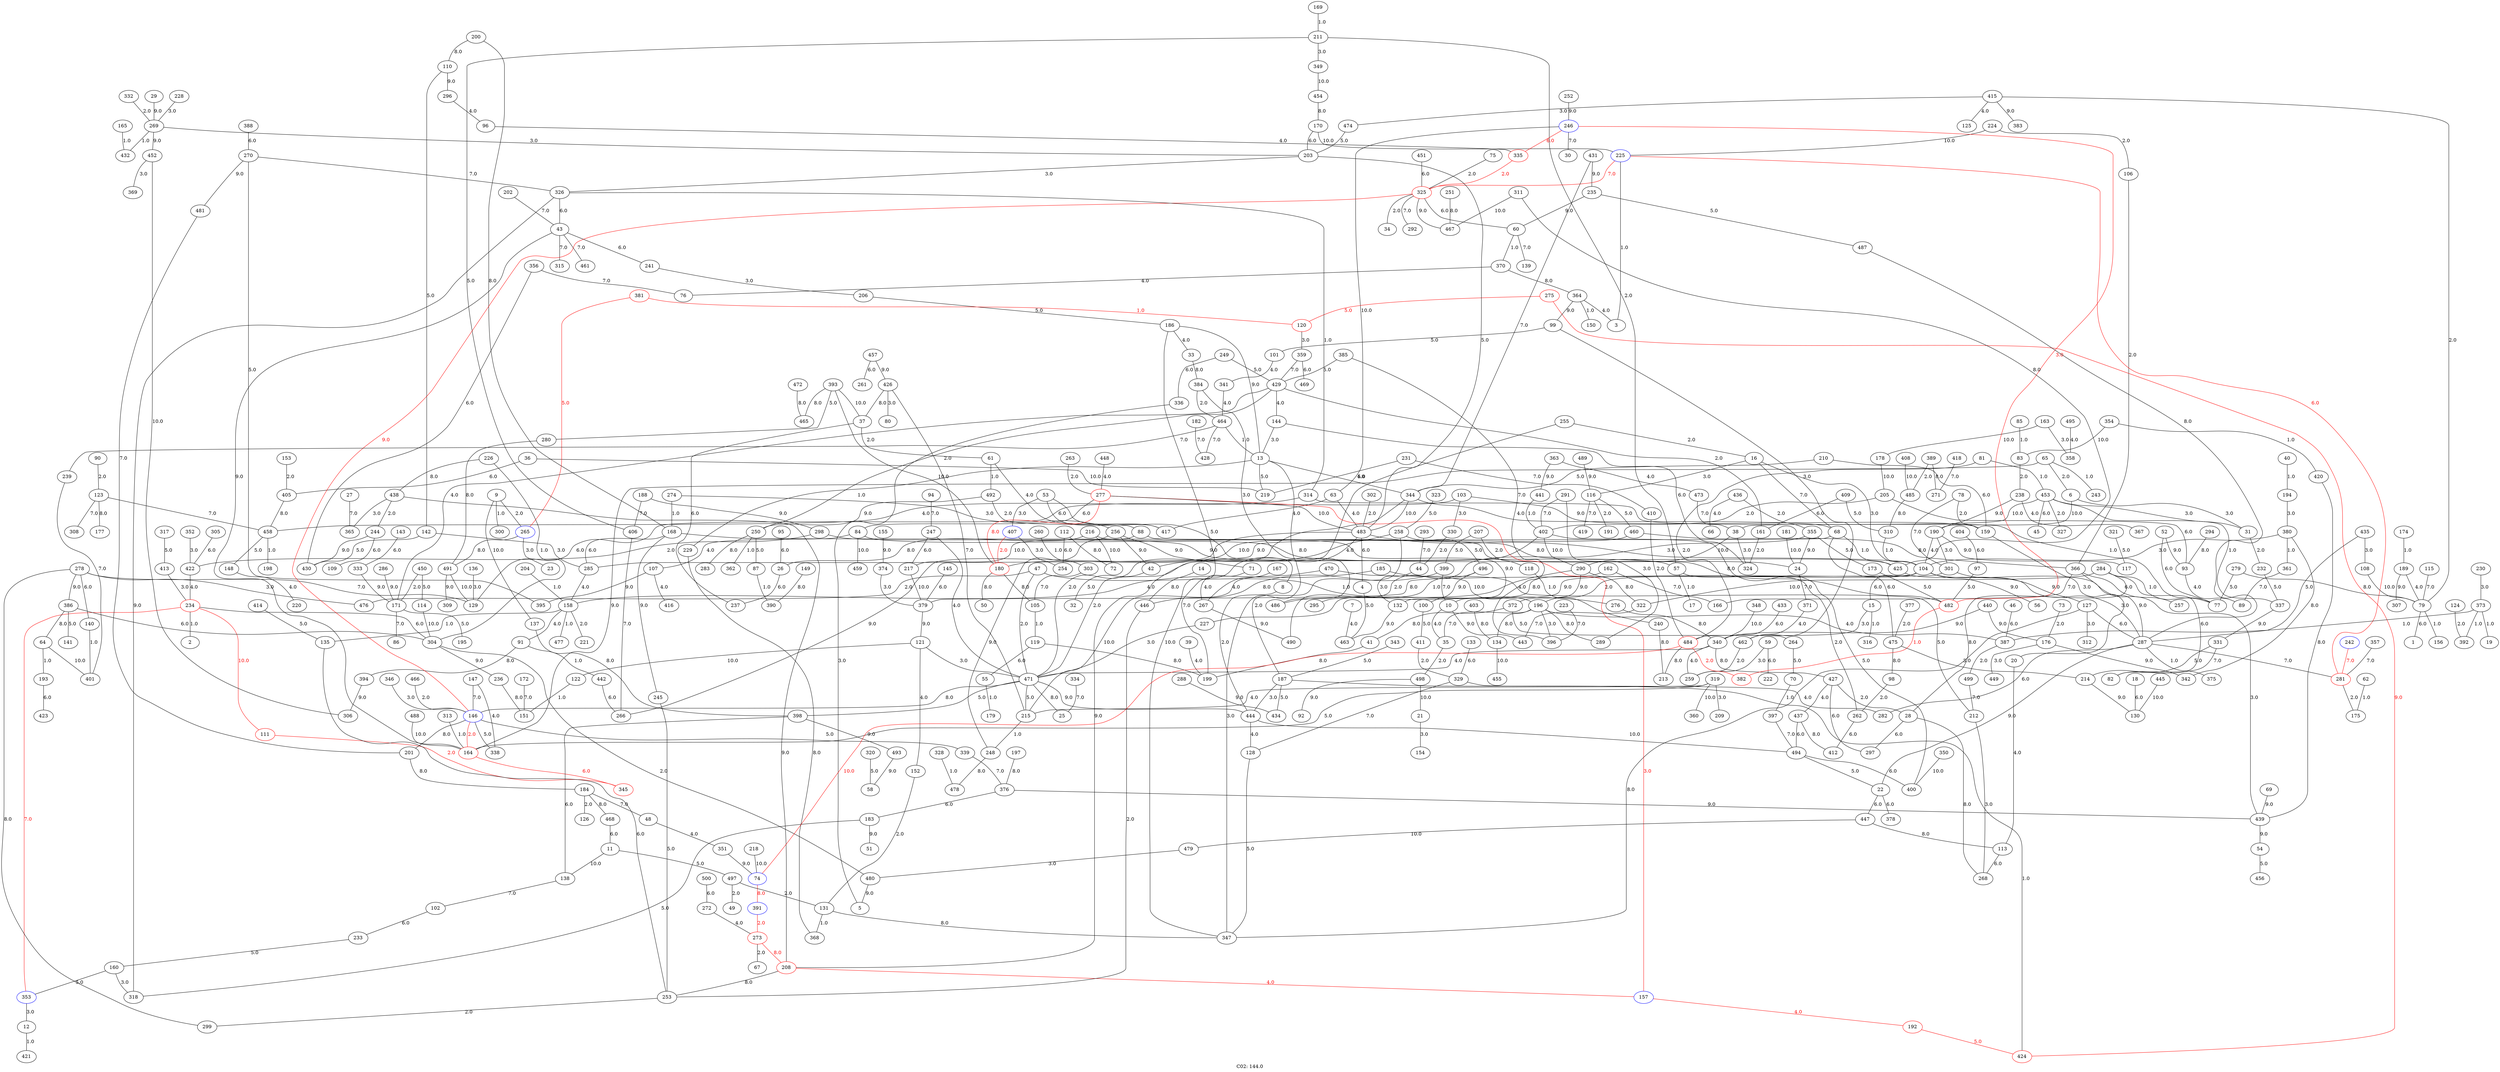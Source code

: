 strict graph G {
  label="C02: 144.0";
  1 [ ];
  2 [ ];
  3 [ ];
  4 [ ];
  5 [ ];
  6 [ ];
  7 [ ];
  8 [ ];
  9 [ ];
  10 [ ];
  11 [ ];
  12 [ ];
  13 [ ];
  14 [ ];
  15 [ ];
  16 [ ];
  17 [ ];
  18 [ ];
  19 [ ];
  20 [ ];
  21 [ ];
  22 [ ];
  23 [ ];
  24 [ ];
  25 [ ];
  26 [ ];
  27 [ ];
  28 [ ];
  29 [ ];
  30 [ ];
  31 [ ];
  32 [ ];
  33 [ ];
  34 [ ];
  35 [ ];
  36 [ ];
  37 [ ];
  38 [ ];
  39 [ ];
  40 [ ];
  41 [ ];
  42 [ ];
  43 [ ];
  44 [ ];
  45 [ ];
  46 [ ];
  47 [ ];
  48 [ ];
  49 [ ];
  50 [ ];
  51 [ ];
  52 [ ];
  53 [ ];
  54 [ ];
  55 [ ];
  56 [ ];
  57 [ ];
  58 [ ];
  59 [ ];
  60 [ ];
  61 [ ];
  62 [ ];
  63 [ ];
  64 [ ];
  65 [ ];
  66 [ ];
  67 [ ];
  68 [ ];
  69 [ ];
  70 [ ];
  71 [ ];
  72 [ ];
  73 [ ];
  74 [ color="blue" ];
  75 [ ];
  76 [ ];
  77 [ ];
  78 [ ];
  79 [ ];
  80 [ ];
  81 [ ];
  82 [ ];
  83 [ ];
  84 [ ];
  85 [ ];
  86 [ ];
  87 [ ];
  88 [ ];
  89 [ ];
  90 [ ];
  91 [ ];
  92 [ ];
  93 [ ];
  94 [ ];
  95 [ ];
  96 [ ];
  97 [ ];
  98 [ ];
  99 [ ];
  100 [ ];
  101 [ ];
  102 [ ];
  103 [ ];
  104 [ ];
  105 [ ];
  106 [ ];
  107 [ ];
  108 [ ];
  109 [ ];
  110 [ ];
  111 [ color="red" ];
  112 [ ];
  113 [ ];
  114 [ ];
  115 [ ];
  116 [ ];
  117 [ ];
  118 [ ];
  119 [ ];
  120 [ color="red" ];
  121 [ ];
  122 [ ];
  123 [ ];
  124 [ ];
  125 [ ];
  126 [ ];
  127 [ ];
  128 [ ];
  129 [ ];
  130 [ ];
  131 [ ];
  132 [ ];
  133 [ ];
  134 [ ];
  135 [ ];
  136 [ ];
  137 [ ];
  138 [ ];
  139 [ ];
  140 [ ];
  141 [ ];
  142 [ ];
  143 [ ];
  144 [ ];
  145 [ ];
  146 [ color="blue" ];
  147 [ ];
  148 [ ];
  149 [ ];
  150 [ ];
  151 [ ];
  152 [ ];
  153 [ ];
  154 [ ];
  155 [ ];
  156 [ ];
  157 [ color="blue" ];
  158 [ ];
  159 [ ];
  160 [ ];
  161 [ ];
  162 [ ];
  163 [ ];
  164 [ color="red" ];
  165 [ ];
  166 [ ];
  167 [ ];
  168 [ ];
  169 [ ];
  170 [ ];
  171 [ ];
  172 [ ];
  173 [ ];
  174 [ ];
  175 [ ];
  176 [ ];
  177 [ ];
  178 [ ];
  179 [ ];
  180 [ color="red" ];
  181 [ ];
  182 [ ];
  183 [ ];
  184 [ ];
  185 [ ];
  186 [ ];
  187 [ ];
  188 [ ];
  189 [ ];
  190 [ ];
  191 [ ];
  192 [ color="red" ];
  193 [ ];
  194 [ ];
  195 [ ];
  196 [ ];
  197 [ ];
  198 [ ];
  199 [ ];
  200 [ ];
  201 [ ];
  202 [ ];
  203 [ ];
  204 [ ];
  205 [ ];
  206 [ ];
  207 [ ];
  208 [ color="red" ];
  209 [ ];
  210 [ ];
  211 [ ];
  212 [ ];
  213 [ ];
  214 [ ];
  215 [ ];
  216 [ ];
  217 [ ];
  218 [ ];
  219 [ ];
  220 [ ];
  221 [ ];
  222 [ ];
  223 [ ];
  224 [ ];
  225 [ color="blue" ];
  226 [ ];
  227 [ ];
  228 [ ];
  229 [ ];
  230 [ ];
  231 [ ];
  232 [ ];
  233 [ ];
  234 [ color="red" ];
  235 [ ];
  236 [ ];
  237 [ ];
  238 [ ];
  239 [ ];
  240 [ ];
  241 [ ];
  242 [ color="blue" ];
  243 [ ];
  244 [ ];
  245 [ ];
  246 [ color="blue" ];
  247 [ ];
  248 [ ];
  249 [ ];
  250 [ ];
  251 [ ];
  252 [ ];
  253 [ ];
  254 [ ];
  255 [ ];
  256 [ ];
  257 [ ];
  258 [ ];
  259 [ ];
  260 [ ];
  261 [ ];
  262 [ ];
  263 [ ];
  264 [ ];
  265 [ color="blue" ];
  266 [ ];
  267 [ ];
  268 [ ];
  269 [ ];
  270 [ ];
  271 [ ];
  272 [ ];
  273 [ color="red" ];
  274 [ ];
  275 [ color="red" ];
  276 [ ];
  277 [ color="red" ];
  278 [ ];
  279 [ ];
  280 [ ];
  281 [ color="red" ];
  282 [ ];
  283 [ ];
  284 [ ];
  285 [ ];
  286 [ ];
  287 [ ];
  288 [ ];
  289 [ ];
  290 [ ];
  291 [ ];
  292 [ ];
  293 [ ];
  294 [ ];
  295 [ ];
  296 [ ];
  297 [ ];
  298 [ ];
  299 [ ];
  300 [ ];
  301 [ ];
  302 [ ];
  303 [ ];
  304 [ ];
  305 [ ];
  306 [ ];
  307 [ ];
  308 [ ];
  309 [ ];
  310 [ ];
  311 [ ];
  312 [ ];
  313 [ ];
  314 [ ];
  315 [ ];
  316 [ ];
  317 [ ];
  318 [ ];
  319 [ ];
  320 [ ];
  321 [ ];
  322 [ ];
  323 [ ];
  324 [ ];
  325 [ color="red" ];
  326 [ ];
  327 [ ];
  328 [ ];
  329 [ ];
  330 [ ];
  331 [ ];
  332 [ ];
  333 [ ];
  334 [ ];
  335 [ color="red" ];
  336 [ ];
  337 [ ];
  338 [ ];
  339 [ ];
  340 [ ];
  341 [ ];
  342 [ ];
  343 [ ];
  344 [ ];
  345 [ color="red" ];
  346 [ ];
  347 [ ];
  348 [ ];
  349 [ ];
  350 [ ];
  351 [ ];
  352 [ ];
  353 [ color="blue" ];
  354 [ ];
  355 [ ];
  356 [ ];
  357 [ ];
  358 [ ];
  359 [ ];
  360 [ ];
  361 [ ];
  362 [ ];
  363 [ ];
  364 [ ];
  365 [ ];
  366 [ ];
  367 [ ];
  368 [ ];
  369 [ ];
  370 [ ];
  371 [ ];
  372 [ ];
  373 [ ];
  374 [ ];
  375 [ ];
  376 [ ];
  377 [ ];
  378 [ ];
  379 [ ];
  380 [ ];
  381 [ color="red" ];
  382 [ color="red" ];
  383 [ ];
  384 [ ];
  385 [ ];
  386 [ ];
  387 [ ];
  388 [ ];
  389 [ ];
  390 [ ];
  391 [ color="blue" ];
  392 [ ];
  393 [ ];
  394 [ ];
  395 [ ];
  396 [ ];
  397 [ ];
  398 [ ];
  399 [ ];
  400 [ ];
  401 [ ];
  402 [ ];
  403 [ ];
  404 [ ];
  405 [ ];
  406 [ ];
  407 [ color="blue" ];
  408 [ ];
  409 [ ];
  410 [ ];
  411 [ ];
  412 [ ];
  413 [ ];
  414 [ ];
  415 [ ];
  416 [ ];
  417 [ ];
  418 [ ];
  419 [ ];
  420 [ ];
  421 [ ];
  422 [ ];
  423 [ ];
  424 [ color="red" ];
  425 [ ];
  426 [ ];
  427 [ ];
  428 [ ];
  429 [ ];
  430 [ ];
  431 [ ];
  432 [ ];
  433 [ ];
  434 [ ];
  435 [ ];
  436 [ ];
  437 [ ];
  438 [ ];
  439 [ ];
  440 [ ];
  441 [ ];
  442 [ ];
  443 [ ];
  444 [ ];
  445 [ ];
  446 [ ];
  447 [ ];
  448 [ ];
  449 [ ];
  450 [ ];
  451 [ ];
  452 [ ];
  453 [ ];
  454 [ ];
  455 [ ];
  456 [ ];
  457 [ ];
  458 [ ];
  459 [ ];
  460 [ ];
  461 [ ];
  462 [ ];
  463 [ ];
  464 [ ];
  465 [ ];
  466 [ ];
  467 [ ];
  468 [ ];
  469 [ ];
  470 [ ];
  471 [ ];
  472 [ ];
  473 [ ];
  474 [ ];
  475 [ ];
  476 [ ];
  477 [ ];
  478 [ ];
  479 [ ];
  480 [ ];
  481 [ ];
  482 [ color="red" ];
  483 [ ];
  484 [ color="red" ];
  485 [ ];
  486 [ ];
  487 [ ];
  488 [ ];
  489 [ ];
  490 [ ];
  491 [ ];
  492 [ ];
  493 [ ];
  494 [ ];
  495 [ ];
  496 [ ];
  497 [ ];
  498 [ ];
  499 [ ];
  500 [ ];
  340 -- 471 [ label="4.0" ];
  471 -- 344 [ label="2.0" ];
  340 -- 427 [ label="8.0" ];
  344 -- 483 [ label="10.0" ];
  471 -- 398 [ label="5.0" ];
  483 -- 104 [ label="3.0" ];
  13 -- 344 [ label="5.0" ];
  137 -- 398 [ label="8.0" ];
  144 -- 13 [ label="3.0" ];
  277 -- 483 [ label="10.0" ];
  483 -- 203 [ label="5.0" ];
  471 -- 444 [ label="9.0" ];
  104 -- 15 [ label="6.0" ];
  277 -- 84 [ label="6.0" ];
  344 -- 68 [ label="4.0" ];
  269 -- 203 [ label="3.0" ];
  471 -- 146 [ label="8.0" ];
  325 -- 146 [ color="red" fontcolor="red" label="9.0" ];
  483 -- 199 [ label="7.0" ];
  440 -- 340 [ label="9.0" ];
  335 -- 325 [ color="red" fontcolor="red" label="2.0" ];
  340 -- 259 [ label="4.0" ];
  246 -- 335 [ color="red" fontcolor="red" label="6.0" ];
  13 -- 186 [ label="9.0" ];
  203 -- 326 [ label="3.0" ];
  471 -- 25 [ label="8.0" ];
  402 -- 471 [ label="2.0" ];
  277 -- 180 [ color="red" fontcolor="red" label="8.0" ];
  15 -- 484 [ label="3.0" ];
  206 -- 186 [ label="5.0" ];
  440 -- 176 [ label="9.0" ];
  474 -- 203 [ label="5.0" ];
  16 -- 68 [ label="7.0" ];
  144 -- 324 [ label="6.0" ];
  255 -- 16 [ label="2.0" ];
  68 -- 285 [ label="9.0" ];
  68 -- 475 [ label="6.0" ];
  302 -- 483 [ label="2.0" ];
  439 -- 104 [ label="3.0" ];
  483 -- 4 [ label="6.0" ];
  186 -- 33 [ label="4.0" ];
  4 -- 463 [ label="5.0" ];
  255 -- 208 [ label="9.0" ];
  180 -- 105 [ label="8.0" ];
  246 -- 63 [ label="10.0" ];
  38 -- 324 [ label="3.0" ];
  464 -- 13 [ label="1.0" ];
  59 -- 259 [ label="3.0" ];
  402 -- 290 [ label="10.0" ];
  225 -- 325 [ color="red" fontcolor="red" label="7.0" ];
  104 -- 196 [ label="2.0" ];
  438 -- 208 [ label="9.0" ];
  210 -- 344 [ label="5.0" ];
  318 -- 326 [ label="9.0" ];
  285 -- 158 [ label="4.0" ];
  190 -- 104 [ label="4.0" ];
  471 -- 215 [ label="5.0" ];
  427 -- 28 [ label="2.0" ];
  158 -- 221 [ label="2.0" ];
  187 -- 444 [ label="3.0" ];
  196 -- 35 [ label="7.0" ];
  84 -- 24 [ label="8.0" ];
  215 -- 248 [ label="1.0" ];
  158 -- 91 [ label="4.0" ];
  431 -- 344 [ label="7.0" ];
  16 -- 116 [ label="3.0" ];
  132 -- 463 [ label="9.0" ];
  226 -- 438 [ label="8.0" ];
  9 -- 137 [ label="10.0" ];
  256 -- 248 [ label="9.0" ];
  484 -- 382 [ color="red" fontcolor="red" label="2.0" ];
  196 -- 387 [ label="4.0" ];
  187 -- 434 [ label="5.0" ];
  186 -- 347 [ label="10.0" ];
  326 -- 314 [ label="1.0" ];
  314 -- 77 [ label="1.0" ];
  104 -- 379 [ label="8.0" ];
  325 -- 34 [ label="2.0" ];
  247 -- 471 [ label="4.0" ];
  226 -- 304 [ label="1.0" ];
  158 -- 135 [ label="1.0" ];
  238 -- 190 [ label="9.0" ];
  304 -- 480 [ label="2.0" ];
  10 -- 35 [ label="4.0" ];
  429 -- 144 [ label="4.0" ];
  228 -- 269 [ label="3.0" ];
  348 -- 340 [ label="10.0" ];
  475 -- 214 [ label="3.0" ];
  131 -- 347 [ label="8.0" ];
  453 -- 38 [ label="10.0" ];
  426 -- 215 [ label="7.0" ];
  484 -- 213 [ label="8.0" ];
  146 -- 201 [ label="8.0" ];
  35 -- 498 [ label="2.0" ];
  429 -- 250 [ label="2.0" ];
  256 -- 71 [ label="9.0" ];
  71 -- 267 [ label="4.0" ];
  146 -- 164 [ color="red" fontcolor="red" label="2.0" ];
  484 -- 74 [ color="red" fontcolor="red" label="10.0" ];
  290 -- 322 [ label="8.0" ];
  135 -- 253 [ label="6.0" ];
  75 -- 325 [ label="2.0" ];
  81 -- 453 [ label="1.0" ];
  121 -- 471 [ label="3.0" ];
  325 -- 60 [ label="6.0" ];
  426 -- 80 [ label="3.0" ];
  47 -- 471 [ label="2.0" ];
  183 -- 318 [ label="5.0" ];
  204 -- 158 [ label="1.0" ];
  225 -- 281 [ color="red" fontcolor="red" label="6.0" ];
  319 -- 164 [ label="5.0" ];
  210 -- 159 [ label="6.0" ];
  214 -- 130 [ label="9.0" ];
  427 -- 437 [ label="4.0" ];
  303 -- 105 [ label="7.0" ];
  91 -- 442 [ label="1.0" ];
  84 -- 107 [ label="4.0" ];
  359 -- 429 [ label="7.0" ];
  168 -- 285 [ label="6.0" ];
  104 -- 56 [ label="9.0" ];
  249 -- 429 [ label="5.0" ];
  314 -- 458 [ label="4.0" ];
  196 -- 396 [ label="3.0" ];
  65 -- 164 [ label="9.0" ];
  402 -- 400 [ label="5.0" ];
  475 -- 98 [ label="8.0" ];
  431 -- 235 [ label="9.0" ];
  167 -- 267 [ label="4.0" ];
  310 -- 104 [ label="1.0" ];
  438 -- 244 [ label="2.0" ];
  453 -- 45 [ label="6.0" ];
  246 -- 482 [ color="red" fontcolor="red" label="3.0" ];
  159 -- 20 [ label="3.0" ];
  119 -- 199 [ label="8.0" ];
  47 -- 476 [ label="2.0" ];
  234 -- 304 [ label="6.0" ];
  374 -- 379 [ label="3.0" ];
  88 -- 482 [ label="8.0" ];
  24 -- 371 [ label="7.0" ];
  290 -- 372 [ label="9.0" ];
  346 -- 146 [ label="3.0" ];
  160 -- 318 [ label="3.0" ];
  274 -- 168 [ label="1.0" ];
  422 -- 234 [ label="4.0" ];
  325 -- 467 [ label="9.0" ];
  201 -- 184 [ label="8.0" ];
  405 -- 458 [ label="8.0" ];
  341 -- 464 [ label="4.0" ];
  119 -- 55 [ label="6.0" ];
  386 -- 304 [ label="6.0" ];
  426 -- 37 [ label="8.0" ];
  244 -- 430 [ label="9.0" ];
  145 -- 379 [ label="6.0" ];
  181 -- 24 [ label="10.0" ];
  227 -- 471 [ label="3.0" ];
  13 -- 219 [ label="5.0" ];
  253 -- 299 [ label="2.0" ];
  448 -- 277 [ label="4.0" ];
  10 -- 443 [ label="9.0" ];
  464 -- 239 [ label="7.0" ];
  301 -- 132 [ label="9.0" ];
  433 -- 340 [ label="6.0" ];
  28 -- 268 [ label="8.0" ];
  263 -- 277 [ label="2.0" ];
  37 -- 237 [ label="6.0" ];
  393 -- 37 [ label="10.0" ];
  429 -- 161 [ label="2.0" ];
  170 -- 225 [ label="10.0" ];
  26 -- 237 [ label="6.0" ];
  216 -- 26 [ label="8.0" ];
  249 -- 336 [ label="6.0" ];
  252 -- 246 [ label="9.0" ];
  205 -- 402 [ label="2.0" ];
  9 -- 265 [ label="2.0" ];
  121 -- 152 [ label="4.0" ];
  216 -- 72 [ label="10.0" ];
  380 -- 104 [ label="3.0" ];
  190 -- 117 [ label="9.0" ];
  83 -- 238 [ label="2.0" ];
  98 -- 262 [ label="2.0" ];
  269 -- 452 [ label="9.0" ];
  420 -- 439 [ label="8.0" ];
  462 -- 259 [ label="2.0" ];
  265 -- 491 [ label="8.0" ];
  116 -- 419 [ label="7.0" ];
  373 -- 387 [ label="1.0" ];
  267 -- 490 [ label="9.0" ];
  112 -- 72 [ label="8.0" ];
  7 -- 463 [ label="4.0" ];
  270 -- 326 [ label="7.0" ];
  116 -- 191 [ label="2.0" ];
  121 -- 122 [ label="10.0" ];
  244 -- 109 [ label="6.0" ];
  250 -- 362 [ label="1.0" ];
  441 -- 402 [ label="1.0" ];
  205 -- 93 [ label="6.0" ];
  398 -- 138 [ label="6.0" ];
  258 -- 187 [ label="2.0" ];
  319 -- 360 [ label="10.0" ];
  470 -- 215 [ label="10.0" ];
  452 -- 369 [ label="3.0" ];
  200 -- 168 [ label="8.0" ];
  485 -- 310 [ label="8.0" ];
  291 -- 402 [ label="7.0" ];
  146 -- 338 [ label="5.0" ];
  95 -- 26 [ label="6.0" ];
  446 -- 253 [ label="2.0" ];
  246 -- 30 [ label="7.0" ];
  415 -- 474 [ label="3.0" ];
  437 -- 494 [ label="6.0" ];
  131 -- 368 [ label="1.0" ];
  235 -- 487 [ label="5.0" ];
  442 -- 266 [ label="6.0" ];
  415 -- 79 [ label="2.0" ];
  15 -- 316 [ label="1.0" ];
  250 -- 87 [ label="5.0" ];
  142 -- 430 [ label="5.0" ];
  93 -- 89 [ label="4.0" ];
  248 -- 478 [ label="8.0" ];
  101 -- 341 [ label="4.0" ];
  180 -- 50 [ label="8.0" ];
  454 -- 170 [ label="8.0" ];
  457 -- 426 [ label="9.0" ];
  352 -- 422 [ label="3.0" ];
  178 -- 205 [ label="10.0" ];
  94 -- 247 [ label="7.0" ];
  37 -- 61 [ label="2.0" ];
  372 -- 264 [ label="5.0" ];
  260 -- 303 [ label="1.0" ];
  163 -- 178 [ label="10.0" ];
  189 -- 79 [ label="4.0" ];
  376 -- 439 [ label="9.0" ];
  114 -- 304 [ label="10.0" ];
  13 -- 229 [ label="1.0" ];
  409 -- 161 [ label="6.0" ];
  326 -- 43 [ label="6.0" ];
  164 -- 345 [ color="red" fontcolor="red" label="6.0" ];
  234 -- 2 [ label="1.0" ];
  174 -- 189 [ label="1.0" ];
  212 -- 268 [ label="3.0" ];
  280 -- 491 [ label="8.0" ];
  311 -- 467 [ label="10.0" ];
  43 -- 315 [ label="7.0" ];
  44 -- 132 [ label="3.0" ];
  278 -- 476 [ label="3.0" ];
  9 -- 300 [ label="1.0" ];
  162 -- 227 [ label="8.0" ];
  407 -- 180 [ color="red" fontcolor="red" label="2.0" ];
  413 -- 234 [ label="3.0" ];
  317 -- 413 [ label="5.0" ];
  397 -- 494 [ label="7.0" ];
  398 -- 493 [ label="9.0" ];
  196 -- 134 [ label="8.0" ];
  79 -- 1 [ label="6.0" ];
  363 -- 441 [ label="9.0" ];
  65 -- 6 [ label="2.0" ];
  39 -- 199 [ label="4.0" ];
  386 -- 141 [ label="5.0" ];
  224 -- 225 [ label="10.0" ];
  147 -- 338 [ label="4.0" ];
  399 -- 446 [ label="8.0" ];
  218 -- 74 [ label="10.0" ];
  6 -- 31 [ label="3.0" ];
  189 -- 307 [ label="9.0" ];
  63 -- 417 [ label="4.0" ];
  429 -- 171 [ label="4.0" ];
  20 -- 113 [ label="4.0" ];
  87 -- 390 [ label="1.0" ];
  373 -- 392 [ label="1.0" ];
  355 -- 490 [ label="2.0" ];
  457 -- 261 [ label="6.0" ];
  185 -- 158 [ label="4.0" ];
  438 -- 365 [ label="3.0" ];
  487 -- 287 [ label="8.0" ];
  112 -- 254 [ label="6.0" ];
  78 -- 301 [ label="7.0" ];
  451 -- 325 [ label="6.0" ];
  97 -- 482 [ label="5.0" ];
  60 -- 370 [ label="1.0" ];
  251 -- 467 [ label="8.0" ];
  493 -- 58 [ label="9.0" ];
  388 -- 270 [ label="6.0" ];
  138 -- 102 [ label="7.0" ];
  96 -- 335 [ label="4.0" ];
  320 -- 58 [ label="5.0" ];
  163 -- 358 [ label="3.0" ];
  155 -- 374 [ label="9.0" ];
  363 -- 473 [ label="4.0" ];
  184 -- 48 [ label="7.0" ];
  415 -- 125 [ label="4.0" ];
  43 -- 461 [ label="7.0" ];
  406 -- 266 [ label="7.0" ];
  11 -- 138 [ label="10.0" ];
  69 -- 439 [ label="9.0" ];
  208 -- 157 [ color="red" fontcolor="red" label="4.0" ];
  359 -- 469 [ label="6.0" ];
  258 -- 496 [ label="5.0" ];
  200 -- 110 [ label="8.0" ];
  439 -- 54 [ label="9.0" ];
  73 -- 176 [ label="2.0" ];
  54 -- 456 [ label="5.0" ];
  187 -- 424 [ label="1.0" ];
  11 -- 497 [ label="5.0" ];
  168 -- 425 [ label="8.0" ];
  377 -- 475 [ label="2.0" ];
  491 -- 129 [ label="10.0" ];
  288 -- 434 [ label="9.0" ];
  273 -- 208 [ color="red" fontcolor="red" label="8.0" ];
  496 -- 100 [ label="9.0" ];
  366 -- 287 [ label="9.0" ];
  116 -- 460 [ label="5.0" ];
  498 -- 92 [ label="9.0" ];
  466 -- 146 [ label="2.0" ];
  240 -- 213 [ label="8.0" ];
  323 -- 258 [ label="5.0" ];
  293 -- 44 [ label="7.0" ];
  333 -- 171 [ label="9.0" ];
  436 -- 355 [ label="2.0" ];
  495 -- 358 [ label="4.0" ];
  496 -- 295 [ label="1.0" ];
  3 -- 225 [ label="1.0" ];
  242 -- 281 [ color="red" fontcolor="red" label="7.0" ];
  223 -- 396 [ label="7.0" ];
  444 -- 128 [ label="4.0" ];
  304 -- 236 [ label="9.0" ];
  234 -- 111 [ color="red" fontcolor="red" label="10.0" ];
  287 -- 282 [ label="6.0" ];
  321 -- 117 [ label="5.0" ];
  8 -- 444 [ label="2.0" ];
  287 -- 375 [ label="1.0" ];
  408 -- 485 [ label="10.0" ];
  393 -- 465 [ label="8.0" ];
  343 -- 187 [ label="5.0" ];
  386 -- 64 [ label="8.0" ];
  265 -- 23 [ label="3.0" ];
  366 -- 257 [ label="6.0" ];
  284 -- 28 [ label="8.0" ];
  294 -- 93 [ label="8.0" ];
  70 -- 397 [ label="1.0" ];
  143 -- 333 [ label="6.0" ];
  183 -- 51 [ label="9.0" ];
  171 -- 86 [ label="7.0" ];
  269 -- 432 [ label="1.0" ];
  124 -- 392 [ label="2.0" ];
  356 -- 430 [ label="6.0" ];
  330 -- 44 [ label="2.0" ];
  273 -- 67 [ label="2.0" ];
  234 -- 353 [ color="red" fontcolor="red" label="7.0" ];
  356 -- 76 [ label="7.0" ];
  479 -- 480 [ label="3.0" ];
  453 -- 337 [ label="1.0" ];
  165 -- 432 [ label="1.0" ];
  436 -- 66 [ label="4.0" ];
  64 -- 401 [ label="10.0" ];
  350 -- 400 [ label="10.0" ];
  108 -- 79 [ label="10.0" ];
  153 -- 405 [ label="2.0" ];
  445 -- 130 [ label="10.0" ];
  134 -- 455 [ label="10.0" ];
  290 -- 486 [ label="4.0" ];
  85 -- 83 [ label="1.0" ];
  188 -- 406 [ label="7.0" ];
  337 -- 331 [ label="9.0" ];
  287 -- 22 [ label="9.0" ];
  353 -- 12 [ label="3.0" ];
  123 -- 458 [ label="7.0" ];
  22 -- 378 [ label="6.0" ];
  373 -- 19 [ label="1.0" ];
  458 -- 148 [ label="5.0" ];
  258 -- 42 [ label="4.0" ];
  158 -- 477 [ label="1.0" ];
  329 -- 128 [ label="7.0" ];
  196 -- 289 [ label="8.0" ];
  296 -- 96 [ label="4.0" ];
  64 -- 193 [ label="1.0" ];
  146 -- 339 [ label="5.0" ];
  123 -- 308 [ label="7.0" ];
  193 -- 423 [ label="6.0" ];
  123 -- 177 [ label="8.0" ];
  389 -- 485 [ label="2.0" ];
  18 -- 130 [ label="6.0" ];
  236 -- 151 [ label="8.0" ];
  107 -- 416 [ label="4.0" ];
  99 -- 101 [ label="5.0" ];
  42 -- 32 [ label="5.0" ];
  57 -- 262 [ label="2.0" ];
  90 -- 123 [ label="2.0" ];
  91 -- 394 [ label="8.0" ];
  381 -- 265 [ color="red" fontcolor="red" label="5.0" ];
  149 -- 390 [ label="8.0" ];
  27 -- 365 [ label="7.0" ];
  385 -- 429 [ label="5.0" ];
  298 -- 57 [ label="9.0" ];
  262 -- 412 [ label="6.0" ];
  391 -- 273 [ color="red" fontcolor="red" label="2.0" ];
  29 -- 269 [ label="9.0" ];
  336 -- 5 [ label="3.0" ];
  224 -- 106 [ label="2.0" ];
  36 -- 219 [ label="10.0" ];
  366 -- 166 [ label="7.0" ];
  404 -- 97 [ label="6.0" ];
  118 -- 240 [ label="1.0" ];
  136 -- 129 [ label="3.0" ];
  452 -- 306 [ label="10.0" ];
  464 -- 428 [ label="7.0" ];
  230 -- 373 [ label="3.0" ];
  313 -- 164 [ label="1.0" ];
  53 -- 407 [ label="3.0" ];
  197 -- 376 [ label="8.0" ];
  458 -- 198 [ label="1.0" ];
  48 -- 351 [ label="4.0" ];
  55 -- 179 [ label="1.0" ];
  281 -- 175 [ label="2.0" ];
  497 -- 49 [ label="2.0" ];
  354 -- 83 [ label="10.0" ];
  31 -- 232 [ label="2.0" ];
  84 -- 459 [ label="10.0" ];
  331 -- 82 [ label="7.0" ];
  176 -- 449 [ label="3.0" ];
  491 -- 309 [ label="9.0" ];
  194 -- 380 [ label="3.0" ];
  468 -- 11 [ label="6.0" ];
  65 -- 243 [ label="1.0" ];
  171 -- 195 [ label="5.0" ];
  245 -- 253 [ label="5.0" ];
  361 -- 89 [ label="7.0" ];
  403 -- 134 [ label="8.0" ];
  276 -- 340 [ label="8.0" ];
  270 -- 395 [ label="5.0" ];
  184 -- 126 [ label="2.0" ];
  79 -- 156 [ label="1.0" ];
  46 -- 387 [ label="6.0" ];
  211 -- 406 [ label="5.0" ];
  115 -- 79 [ label="7.0" ];
  127 -- 347 [ label="8.0" ];
  103 -- 129 [ label="6.0" ];
  127 -- 312 [ label="3.0" ];
  60 -- 139 [ label="7.0" ];
  207 -- 118 [ label="2.0" ];
  275 -- 424 [ color="red" fontcolor="red" label="9.0" ];
  59 -- 222 [ label="6.0" ];
  450 -- 171 [ label="2.0" ];
  305 -- 422 [ label="6.0" ];
  389 -- 271 [ label="8.0" ];
  498 -- 21 [ label="10.0" ];
  488 -- 164 [ label="10.0" ];
  325 -- 292 [ label="7.0" ];
  384 -- 486 [ label="3.0" ];
  472 -- 465 [ label="8.0" ];
  238 -- 367 [ label="4.0" ];
  410 -- 484 [ label="2.0" ];
  272 -- 273 [ label="4.0" ];
  286 -- 171 [ label="9.0" ];
  28 -- 297 [ label="6.0" ];
  133 -- 329 [ label="6.0" ];
  415 -- 383 [ label="9.0" ];
  453 -- 327 [ label="2.0" ];
  173 -- 482 [ label="5.0" ];
  12 -- 421 [ label="1.0" ];
  278 -- 140 [ label="6.0" ];
  52 -- 93 [ label="9.0" ];
  334 -- 25 [ label="7.0" ];
  414 -- 135 [ label="5.0" ];
  202 -- 43 [ label="7.0" ];
  157 -- 192 [ color="red" fontcolor="red" label="4.0" ];
  370 -- 364 [ label="8.0" ];
  481 -- 201 [ label="7.0" ];
  14 -- 446 [ label="8.0" ];
  22 -- 447 [ label="6.0" ];
  319 -- 209 [ label="3.0" ];
  169 -- 211 [ label="1.0" ];
  43 -- 241 [ label="6.0" ];
  357 -- 281 [ label="7.0" ];
  492 -- 250 [ label="9.0" ];
  387 -- 499 [ label="2.0" ];
  364 -- 150 [ label="1.0" ];
  102 -- 233 [ label="6.0" ];
  489 -- 116 [ label="9.0" ];
  332 -- 269 [ label="2.0" ];
  100 -- 411 [ label="5.0" ];
  21 -- 154 [ label="3.0" ];
  328 -- 478 [ label="1.0" ];
  148 -- 220 [ label="4.0" ];
  500 -- 272 [ label="6.0" ];
  172 -- 151 [ label="7.0" ];
  250 -- 283 [ label="8.0" ];
  231 -- 219 [ label="4.0" ];
  57 -- 17 [ label="1.0" ];
  435 -- 287 [ label="5.0" ];
  380 -- 342 [ label="8.0" ];
  279 -- 79 [ label="8.0" ];
  88 -- 217 [ label="10.0" ];
  211 -- 349 [ label="3.0" ];
  182 -- 428 [ label="7.0" ];
  40 -- 194 [ label="1.0" ];
  41 -- 199 [ label="8.0" ];
  381 -- 120 [ color="red" fontcolor="red" label="1.0" ];
  418 -- 271 [ label="7.0" ];
  62 -- 175 [ label="1.0" ];
  379 -- 121 [ label="9.0" ];
  216 -- 10 [ label="9.0" ];
  185 -- 212 [ label="5.0" ];
  231 -- 410 [ label="7.0" ];
  229 -- 368 [ label="8.0" ];
  494 -- 22 [ label="5.0" ];
  68 -- 425 [ label="1.0" ];
  473 -- 38 [ label="7.0" ];
  372 -- 41 [ label="8.0" ];
  190 -- 301 [ label="3.0" ];
  78 -- 159 [ label="2.0" ];
  111 -- 345 [ color="red" fontcolor="red" label="2.0" ];
  43 -- 164 [ label="9.0" ];
  354 -- 420 [ label="1.0" ];
  241 -- 206 [ label="3.0" ];
  110 -- 296 [ label="9.0" ];
  427 -- 297 [ label="6.0" ];
  142 -- 285 [ label="3.0" ];
  103 -- 330 [ label="3.0" ];
  279 -- 77 [ label="5.0" ];
  483 -- 266 [ label="9.0" ];
  120 -- 359 [ label="3.0" ];
  256 -- 42 [ label="9.0" ];
  277 -- 157 [ color="red" fontcolor="red" label="3.0" ];
  497 -- 131 [ label="2.0" ];
  52 -- 77 [ label="6.0" ];
  364 -- 3 [ label="4.0" ];
  211 -- 57 [ label="2.0" ];
  291 -- 289 [ label="3.0" ];
  208 -- 253 [ label="8.0" ];
  364 -- 99 [ label="9.0" ];
  53 -- 417 [ label="6.0" ];
  494 -- 400 [ label="6.0" ];
  217 -- 379 [ label="10.0" ];
  233 -- 160 [ label="5.0" ];
  319 -- 215 [ label="4.0" ];
  329 -- 282 [ label="4.0" ];
  347 -- 13 [ label="3.0" ];
  47 -- 276 [ label="1.0" ];
  38 -- 290 [ label="10.0" ];
  275 -- 120 [ color="red" fontcolor="red" label="5.0" ];
  147 -- 146 [ label="7.0" ];
  207 -- 399 [ label="5.0" ];
  411 -- 329 [ label="2.0" ];
  339 -- 376 [ label="7.0" ];
  162 -- 166 [ label="7.0" ];
  247 -- 217 [ label="6.0" ];
  284 -- 82 [ label="6.0" ];
  127 -- 287 [ label="6.0" ];
  393 -- 280 [ label="5.0" ];
  370 -- 76 [ label="4.0" ];
  176 -- 342 [ label="9.0" ];
  322 -- 443 [ label="7.0" ];
  355 -- 24 [ label="9.0" ];
  355 -- 173 [ label="5.0" ];
  284 -- 322 [ label="10.0" ];
  33 -- 384 [ label="8.0" ];
  480 -- 5 [ label="9.0" ];
  270 -- 481 [ label="9.0" ];
  106 -- 366 [ label="2.0" ];
  435 -- 108 [ label="3.0" ];
  393 -- 180 [ label="10.0" ];
  351 -- 74 [ label="9.0" ];
  447 -- 479 [ label="10.0" ];
  447 -- 113 [ label="8.0" ];
  274 -- 256 [ label="3.0" ];
  482 -- 382 [ color="red" fontcolor="red" label="1.0" ];
  81 -- 484 [ label="2.0" ];
  437 -- 412 [ label="8.0" ];
  311 -- 425 [ label="8.0" ];
  331 -- 214 [ label="5.0" ];
  113 -- 268 [ label="6.0" ];
  103 -- 159 [ label="9.0" ];
  298 -- 422 [ label="2.0" ];
  425 -- 287 [ label="3.0" ];
  278 -- 299 [ label="8.0" ];
  140 -- 401 [ label="1.0" ];
  460 -- 366 [ label="8.0" ];
  399 -- 10 [ label="7.0" ];
  376 -- 183 [ label="6.0" ];
  453 -- 31 [ label="3.0" ];
  284 -- 77 [ label="1.0" ];
  107 -- 395 [ label="9.0" ];
  6 -- 190 [ label="10.0" ];
  53 -- 8 [ label="5.0" ];
  349 -- 454 [ label="10.0" ];
  384 -- 464 [ label="2.0" ];
  192 -- 424 [ color="red" fontcolor="red" label="5.0" ];
  239 -- 401 [ label="7.0" ];
  99 -- 462 [ label="3.0" ];
  385 -- 396 [ label="7.0" ];
  122 -- 151 [ label="1.0" ];
  499 -- 212 [ label="7.0" ];
  61 -- 417 [ label="4.0" ];
  152 -- 131 [ label="2.0" ];
  105 -- 119 [ label="1.0" ];
  407 -- 254 [ label="3.0" ];
  36 -- 405 [ label="6.0" ];
  61 -- 492 [ label="1.0" ];
  287 -- 281 [ label="7.0" ];
  301 -- 127 [ label="9.0" ];
  170 -- 203 [ label="6.0" ];
  470 -- 196 [ label="10.0" ];
  278 -- 386 [ label="9.0" ];
  110 -- 142 [ label="5.0" ];
  450 -- 114 [ label="5.0" ];
  161 -- 324 [ label="2.0" ];
  444 -- 494 [ label="10.0" ];
  371 -- 462 [ label="4.0" ];
  74 -- 391 [ color="red" fontcolor="red" label="8.0" ];
  264 -- 70 [ label="5.0" ];
  460 -- 180 [ label="10.0" ];
  380 -- 361 [ label="1.0" ];
  232 -- 337 [ label="5.0" ];
  128 -- 347 [ label="5.0" ];
  160 -- 353 [ label="5.0" ];
  492 -- 88 [ label="2.0" ];
  188 -- 298 [ label="9.0" ];
  409 -- 310 [ label="5.0" ];
  16 -- 104 [ label="3.0" ];
  184 -- 468 [ label="8.0" ];
  168 -- 245 [ label="9.0" ];
  278 -- 129 [ label="7.0" ];
  235 -- 60 [ label="9.0" ];
  394 -- 306 [ label="9.0" ];
  63 -- 483 [ label="4.0" ];
}
